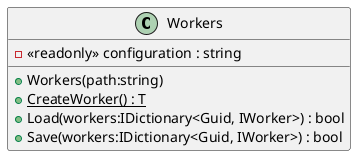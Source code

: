 @startuml
class Workers {
    - <<readonly>> configuration : string
    + Workers(path:string)
    + {static} CreateWorker() : T
    + Load(workers:IDictionary<Guid, IWorker>) : bool
    + Save(workers:IDictionary<Guid, IWorker>) : bool
}
@enduml
